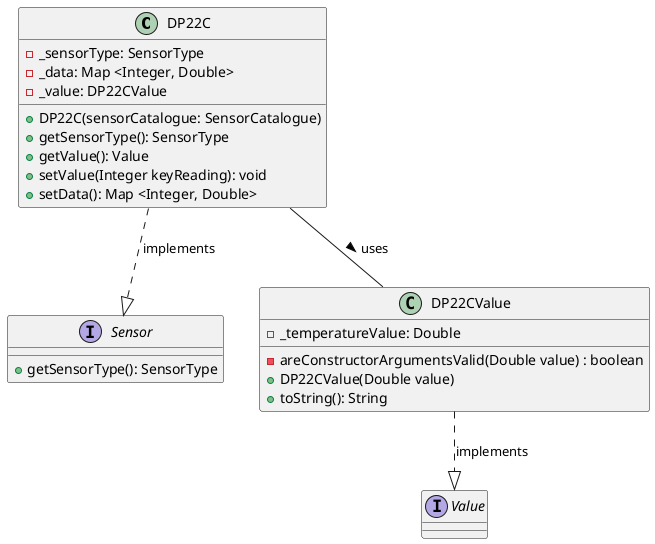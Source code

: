 @startuml DP22C_Class_Diagram

class DP22C {
    - _sensorType: SensorType
    - _data: Map <Integer, Double>
    - _value: DP22CValue

    + DP22C(sensorCatalogue: SensorCatalogue)
    + getSensorType(): SensorType
    + getValue(): Value
    + setValue(Integer keyReading): void
    + setData(): Map <Integer, Double>
}

interface Sensor {
    + getSensorType(): SensorType
}

interface Value {
}

class DP22CValue {
    - _temperatureValue: Double
    - areConstructorArgumentsValid(Double value) : boolean
    + DP22CValue(Double value)
    + toString(): String
}


DP22C ..|> Sensor : implements
DP22C -- DP22CValue : uses >
DP22CValue ..|> Value : implements

@enduml